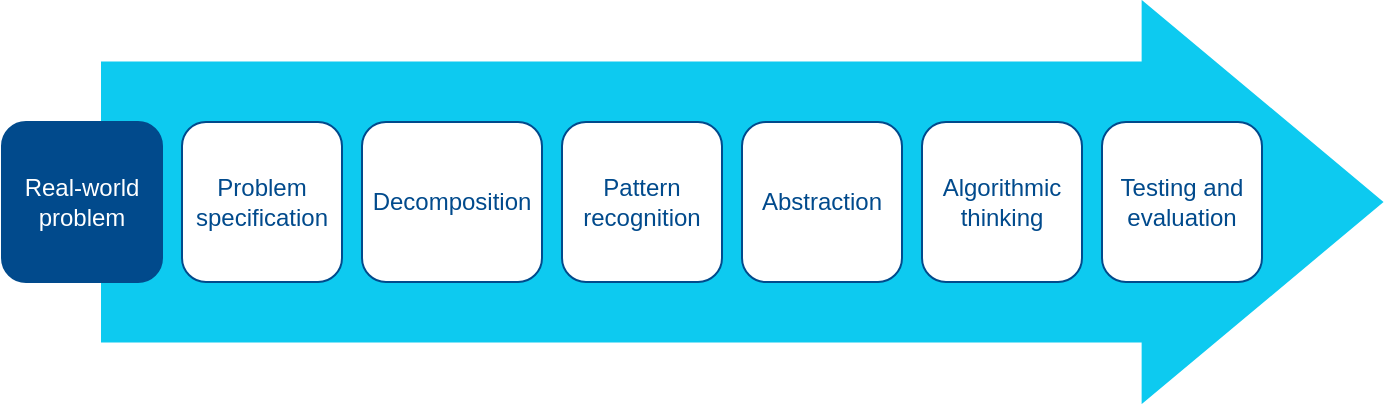 <mxfile version="26.0.13">
  <diagram name="Page-1" id="gLe2imH67EccNk9nW9_i">
    <mxGraphModel dx="1050" dy="557" grid="1" gridSize="10" guides="1" tooltips="1" connect="1" arrows="1" fold="1" page="1" pageScale="1" pageWidth="827" pageHeight="1169" math="0" shadow="0">
      <root>
        <mxCell id="0" />
        <mxCell id="1" parent="0" />
        <mxCell id="n5GlDHE_83_Giw5TfJTs-9" value="" style="group" vertex="1" connectable="0" parent="1">
          <mxGeometry x="70" y="120" width="690" height="200" as="geometry" />
        </mxCell>
        <mxCell id="n5GlDHE_83_Giw5TfJTs-1" value="" style="shape=singleArrow;whiteSpace=wrap;html=1;arrowWidth=0.698;arrowSize=0.187;fillColor=#0DCAF0;strokeColor=#0DCAF0;" vertex="1" parent="n5GlDHE_83_Giw5TfJTs-9">
          <mxGeometry x="50" width="640" height="200" as="geometry" />
        </mxCell>
        <mxCell id="n5GlDHE_83_Giw5TfJTs-2" value="Problem specification" style="rounded=1;whiteSpace=wrap;html=1;strokeColor=#014A8C;fontColor=#014A8C;" vertex="1" parent="n5GlDHE_83_Giw5TfJTs-9">
          <mxGeometry x="90" y="60" width="80" height="80" as="geometry" />
        </mxCell>
        <mxCell id="n5GlDHE_83_Giw5TfJTs-3" value="&lt;font style=&quot;color: rgb(255, 255, 255);&quot;&gt;Real-world problem&lt;/font&gt;" style="rounded=1;whiteSpace=wrap;html=1;strokeColor=#014A8C;fillColor=#014A8C;" vertex="1" parent="n5GlDHE_83_Giw5TfJTs-9">
          <mxGeometry y="60" width="80" height="80" as="geometry" />
        </mxCell>
        <mxCell id="n5GlDHE_83_Giw5TfJTs-4" value="&lt;font&gt;Decomposition&lt;/font&gt;" style="rounded=1;whiteSpace=wrap;html=1;strokeColor=#014A8C;fontColor=#014A8C;" vertex="1" parent="n5GlDHE_83_Giw5TfJTs-9">
          <mxGeometry x="180" y="60" width="90" height="80" as="geometry" />
        </mxCell>
        <mxCell id="n5GlDHE_83_Giw5TfJTs-5" value="&lt;font&gt;Pattern recognition&lt;/font&gt;" style="rounded=1;whiteSpace=wrap;html=1;strokeColor=#014A8C;fontColor=#014A8C;" vertex="1" parent="n5GlDHE_83_Giw5TfJTs-9">
          <mxGeometry x="280" y="60" width="80" height="80" as="geometry" />
        </mxCell>
        <mxCell id="n5GlDHE_83_Giw5TfJTs-6" value="&lt;font&gt;Abstraction&lt;/font&gt;" style="rounded=1;whiteSpace=wrap;html=1;strokeColor=#014A8C;fontColor=#014A8C;" vertex="1" parent="n5GlDHE_83_Giw5TfJTs-9">
          <mxGeometry x="370" y="60" width="80" height="80" as="geometry" />
        </mxCell>
        <mxCell id="n5GlDHE_83_Giw5TfJTs-7" value="&lt;font&gt;Algorithmic thinking&lt;/font&gt;" style="rounded=1;whiteSpace=wrap;html=1;strokeColor=#014A8C;fontColor=#014A8C;" vertex="1" parent="n5GlDHE_83_Giw5TfJTs-9">
          <mxGeometry x="460" y="60" width="80" height="80" as="geometry" />
        </mxCell>
        <mxCell id="n5GlDHE_83_Giw5TfJTs-8" value="&lt;font&gt;Testing and evaluation&lt;/font&gt;" style="rounded=1;whiteSpace=wrap;html=1;strokeColor=#014A8C;fontColor=#014A8C;" vertex="1" parent="n5GlDHE_83_Giw5TfJTs-9">
          <mxGeometry x="550" y="60" width="80" height="80" as="geometry" />
        </mxCell>
      </root>
    </mxGraphModel>
  </diagram>
</mxfile>
